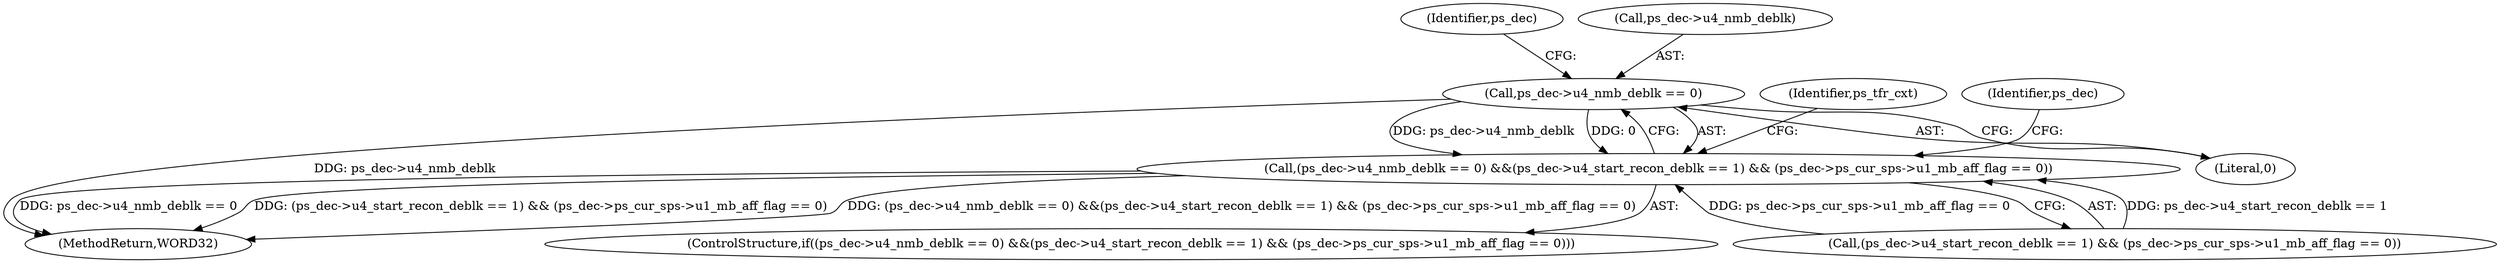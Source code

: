 digraph "0_Android_7554755536019e439433c515eeb44e701fb3bfb2@pointer" {
"1001608" [label="(Call,ps_dec->u4_nmb_deblk == 0)"];
"1001607" [label="(Call,(ps_dec->u4_nmb_deblk == 0) &&(ps_dec->u4_start_recon_deblk == 1) && (ps_dec->ps_cur_sps->u1_mb_aff_flag == 0))"];
"1001606" [label="(ControlStructure,if((ps_dec->u4_nmb_deblk == 0) &&(ps_dec->u4_start_recon_deblk == 1) && (ps_dec->ps_cur_sps->u1_mb_aff_flag == 0)))"];
"1001608" [label="(Call,ps_dec->u4_nmb_deblk == 0)"];
"1001632" [label="(Identifier,ps_tfr_cxt)"];
"1001616" [label="(Identifier,ps_dec)"];
"1002142" [label="(MethodReturn,WORD32)"];
"1001613" [label="(Call,(ps_dec->u4_start_recon_deblk == 1) && (ps_dec->ps_cur_sps->u1_mb_aff_flag == 0))"];
"1001607" [label="(Call,(ps_dec->u4_nmb_deblk == 0) &&(ps_dec->u4_start_recon_deblk == 1) && (ps_dec->ps_cur_sps->u1_mb_aff_flag == 0))"];
"1001609" [label="(Call,ps_dec->u4_nmb_deblk)"];
"1001612" [label="(Literal,0)"];
"1001695" [label="(Identifier,ps_dec)"];
"1001608" -> "1001607"  [label="AST: "];
"1001608" -> "1001612"  [label="CFG: "];
"1001609" -> "1001608"  [label="AST: "];
"1001612" -> "1001608"  [label="AST: "];
"1001616" -> "1001608"  [label="CFG: "];
"1001607" -> "1001608"  [label="CFG: "];
"1001608" -> "1002142"  [label="DDG: ps_dec->u4_nmb_deblk"];
"1001608" -> "1001607"  [label="DDG: ps_dec->u4_nmb_deblk"];
"1001608" -> "1001607"  [label="DDG: 0"];
"1001607" -> "1001606"  [label="AST: "];
"1001607" -> "1001613"  [label="CFG: "];
"1001613" -> "1001607"  [label="AST: "];
"1001632" -> "1001607"  [label="CFG: "];
"1001695" -> "1001607"  [label="CFG: "];
"1001607" -> "1002142"  [label="DDG: (ps_dec->u4_nmb_deblk == 0) &&(ps_dec->u4_start_recon_deblk == 1) && (ps_dec->ps_cur_sps->u1_mb_aff_flag == 0)"];
"1001607" -> "1002142"  [label="DDG: ps_dec->u4_nmb_deblk == 0"];
"1001607" -> "1002142"  [label="DDG: (ps_dec->u4_start_recon_deblk == 1) && (ps_dec->ps_cur_sps->u1_mb_aff_flag == 0)"];
"1001613" -> "1001607"  [label="DDG: ps_dec->u4_start_recon_deblk == 1"];
"1001613" -> "1001607"  [label="DDG: ps_dec->ps_cur_sps->u1_mb_aff_flag == 0"];
}
